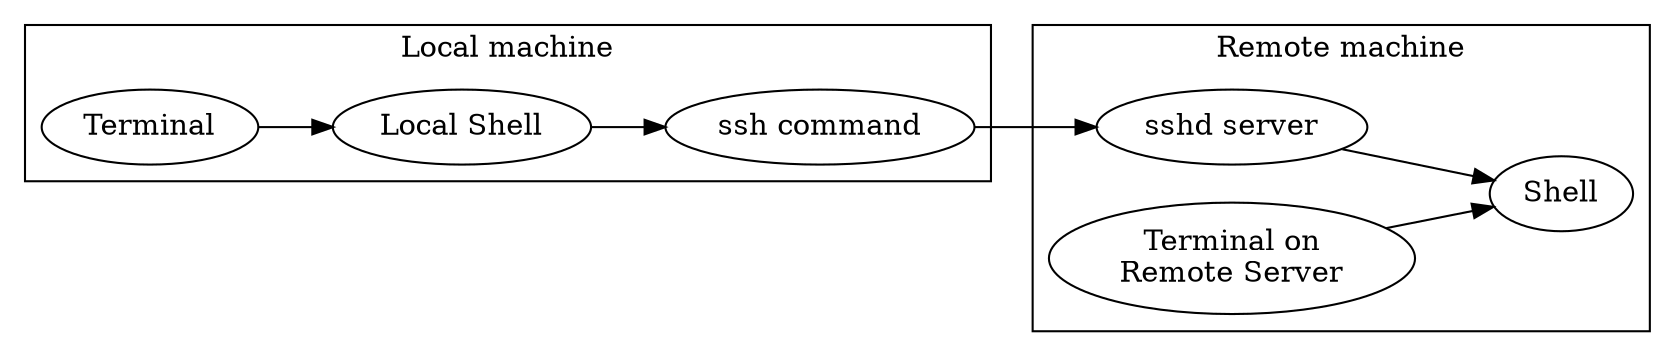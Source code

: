 digraph G {

    rankdir=LR;

    subgraph cluster_local {
	label="Local machine";
	lterminal [ label="Terminal" ];
	lshell [ label="Local Shell" ];
	lssh [label="ssh command" ];
	lterminal -> lshell;
	lshell -> lssh ; 
    }

    subgraph cluster_remote_windows {
	label="Remote machine";
	rsshd [label="sshd server" ];
	rshell [ label="Shell" ];
	rterminal [ label="Terminal on\nRemote Server" ];
	rterminal -> rshell ;
	rsshd -> rshell;
    }

    lssh -> rsshd;

}
